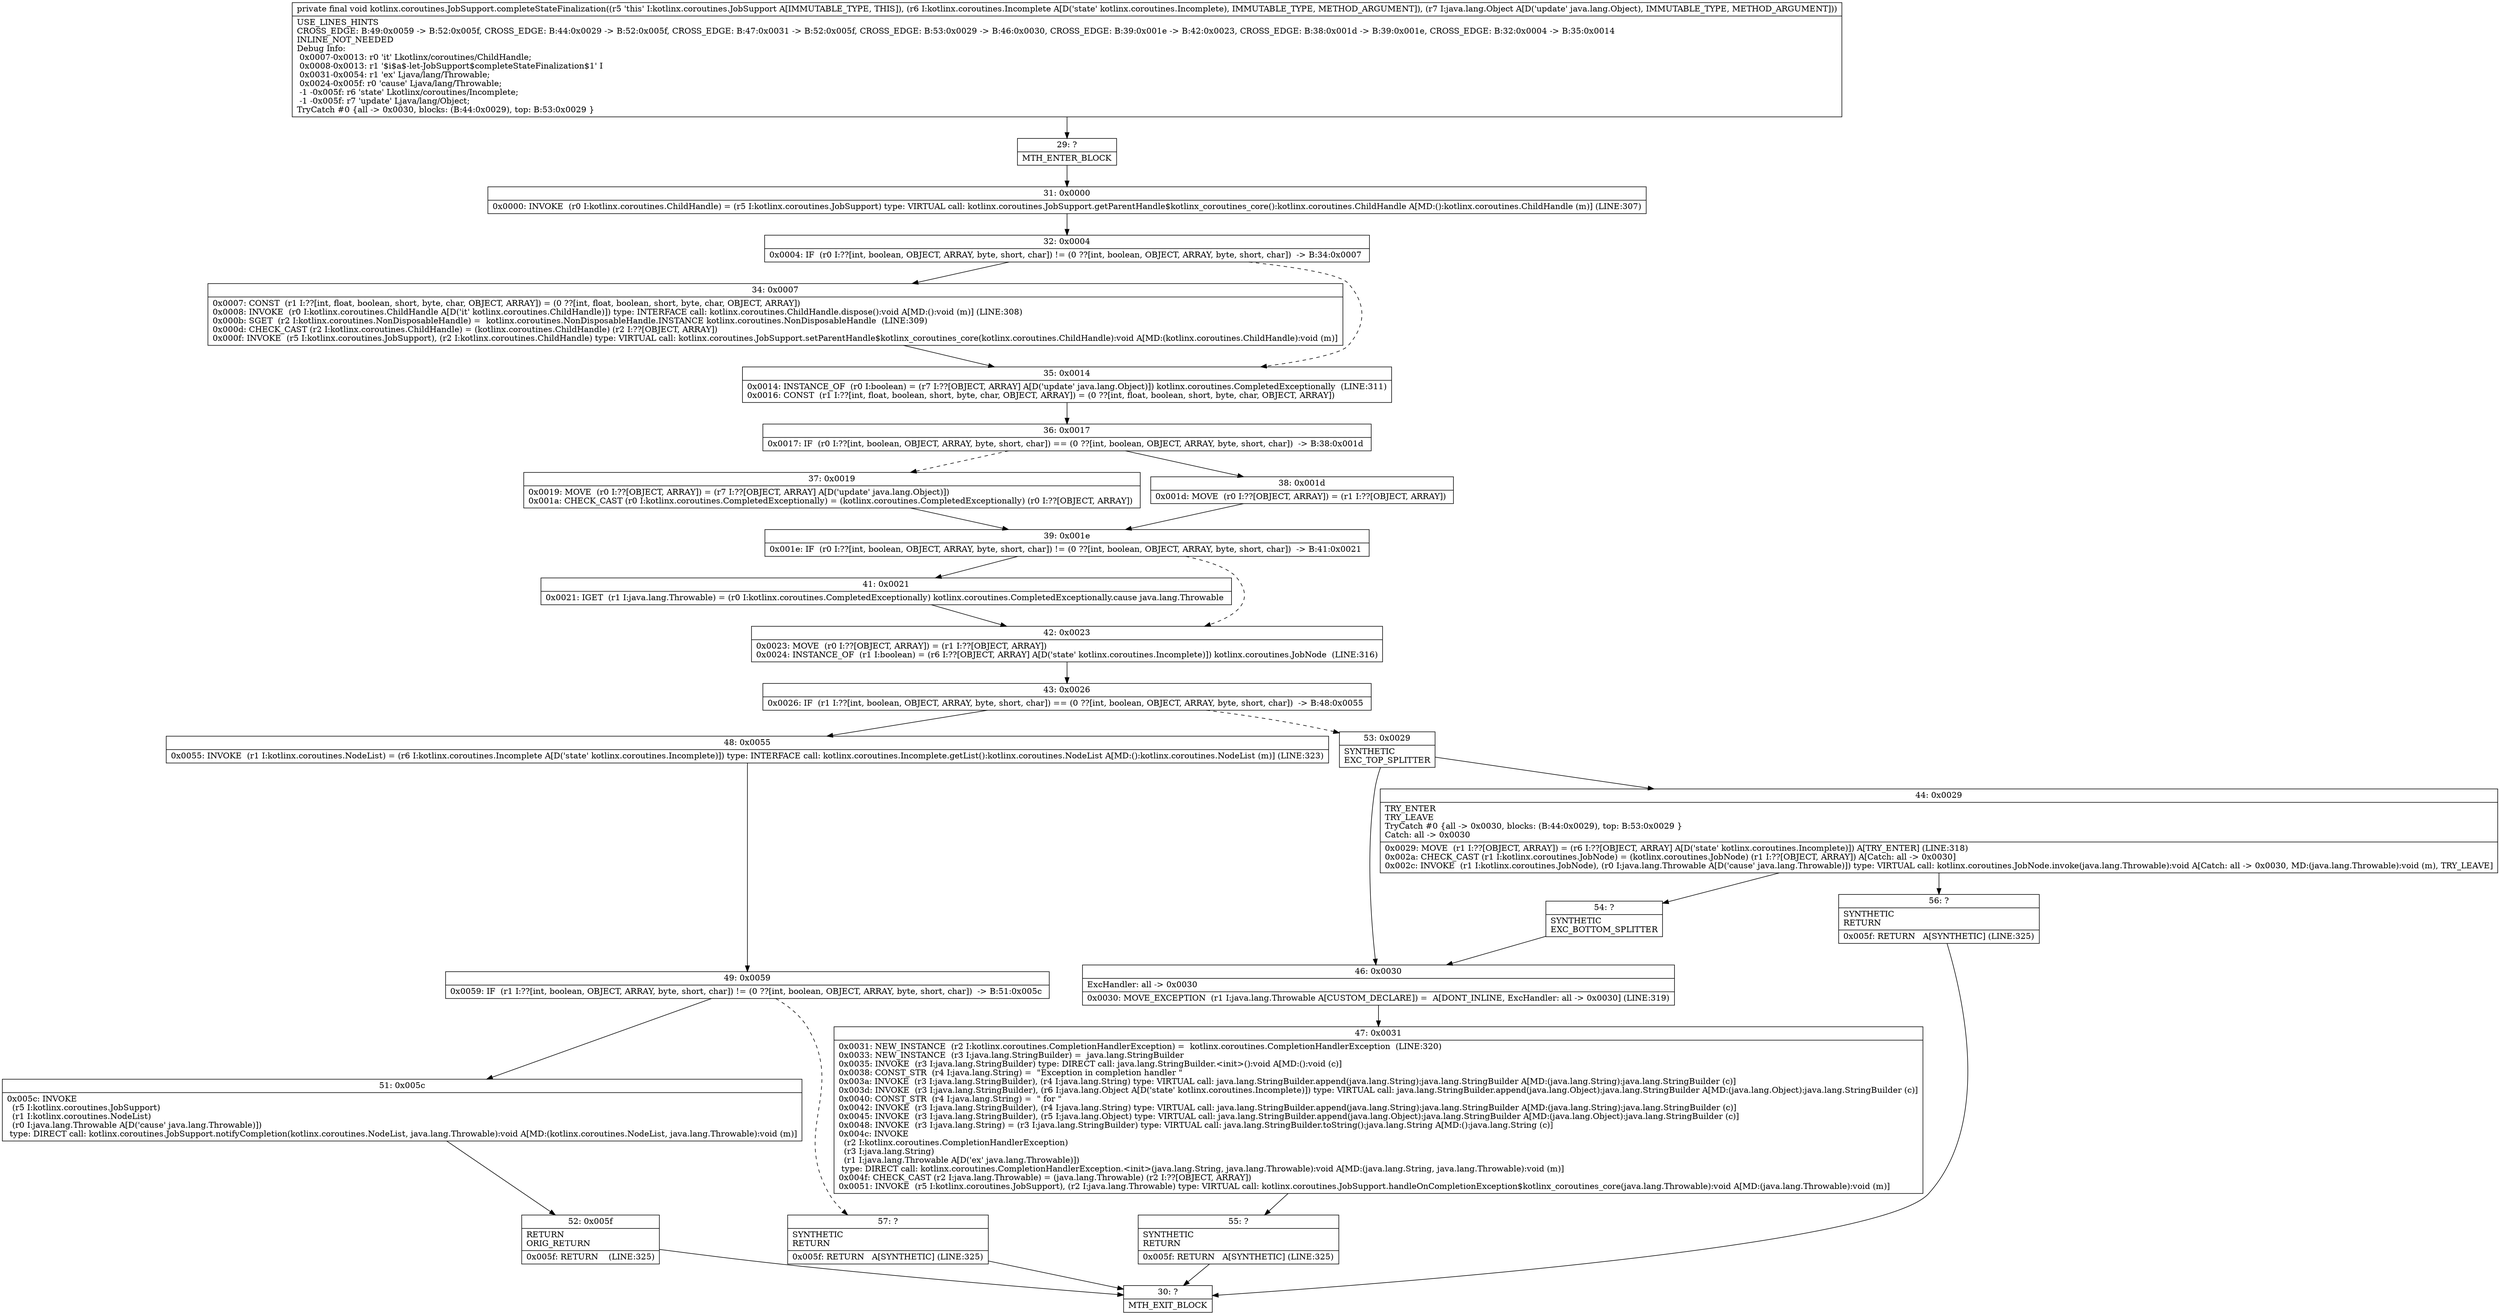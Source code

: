 digraph "CFG forkotlinx.coroutines.JobSupport.completeStateFinalization(Lkotlinx\/coroutines\/Incomplete;Ljava\/lang\/Object;)V" {
Node_29 [shape=record,label="{29\:\ ?|MTH_ENTER_BLOCK\l}"];
Node_31 [shape=record,label="{31\:\ 0x0000|0x0000: INVOKE  (r0 I:kotlinx.coroutines.ChildHandle) = (r5 I:kotlinx.coroutines.JobSupport) type: VIRTUAL call: kotlinx.coroutines.JobSupport.getParentHandle$kotlinx_coroutines_core():kotlinx.coroutines.ChildHandle A[MD:():kotlinx.coroutines.ChildHandle (m)] (LINE:307)\l}"];
Node_32 [shape=record,label="{32\:\ 0x0004|0x0004: IF  (r0 I:??[int, boolean, OBJECT, ARRAY, byte, short, char]) != (0 ??[int, boolean, OBJECT, ARRAY, byte, short, char])  \-\> B:34:0x0007 \l}"];
Node_34 [shape=record,label="{34\:\ 0x0007|0x0007: CONST  (r1 I:??[int, float, boolean, short, byte, char, OBJECT, ARRAY]) = (0 ??[int, float, boolean, short, byte, char, OBJECT, ARRAY]) \l0x0008: INVOKE  (r0 I:kotlinx.coroutines.ChildHandle A[D('it' kotlinx.coroutines.ChildHandle)]) type: INTERFACE call: kotlinx.coroutines.ChildHandle.dispose():void A[MD:():void (m)] (LINE:308)\l0x000b: SGET  (r2 I:kotlinx.coroutines.NonDisposableHandle) =  kotlinx.coroutines.NonDisposableHandle.INSTANCE kotlinx.coroutines.NonDisposableHandle  (LINE:309)\l0x000d: CHECK_CAST (r2 I:kotlinx.coroutines.ChildHandle) = (kotlinx.coroutines.ChildHandle) (r2 I:??[OBJECT, ARRAY]) \l0x000f: INVOKE  (r5 I:kotlinx.coroutines.JobSupport), (r2 I:kotlinx.coroutines.ChildHandle) type: VIRTUAL call: kotlinx.coroutines.JobSupport.setParentHandle$kotlinx_coroutines_core(kotlinx.coroutines.ChildHandle):void A[MD:(kotlinx.coroutines.ChildHandle):void (m)]\l}"];
Node_35 [shape=record,label="{35\:\ 0x0014|0x0014: INSTANCE_OF  (r0 I:boolean) = (r7 I:??[OBJECT, ARRAY] A[D('update' java.lang.Object)]) kotlinx.coroutines.CompletedExceptionally  (LINE:311)\l0x0016: CONST  (r1 I:??[int, float, boolean, short, byte, char, OBJECT, ARRAY]) = (0 ??[int, float, boolean, short, byte, char, OBJECT, ARRAY]) \l}"];
Node_36 [shape=record,label="{36\:\ 0x0017|0x0017: IF  (r0 I:??[int, boolean, OBJECT, ARRAY, byte, short, char]) == (0 ??[int, boolean, OBJECT, ARRAY, byte, short, char])  \-\> B:38:0x001d \l}"];
Node_37 [shape=record,label="{37\:\ 0x0019|0x0019: MOVE  (r0 I:??[OBJECT, ARRAY]) = (r7 I:??[OBJECT, ARRAY] A[D('update' java.lang.Object)]) \l0x001a: CHECK_CAST (r0 I:kotlinx.coroutines.CompletedExceptionally) = (kotlinx.coroutines.CompletedExceptionally) (r0 I:??[OBJECT, ARRAY]) \l}"];
Node_39 [shape=record,label="{39\:\ 0x001e|0x001e: IF  (r0 I:??[int, boolean, OBJECT, ARRAY, byte, short, char]) != (0 ??[int, boolean, OBJECT, ARRAY, byte, short, char])  \-\> B:41:0x0021 \l}"];
Node_41 [shape=record,label="{41\:\ 0x0021|0x0021: IGET  (r1 I:java.lang.Throwable) = (r0 I:kotlinx.coroutines.CompletedExceptionally) kotlinx.coroutines.CompletedExceptionally.cause java.lang.Throwable \l}"];
Node_42 [shape=record,label="{42\:\ 0x0023|0x0023: MOVE  (r0 I:??[OBJECT, ARRAY]) = (r1 I:??[OBJECT, ARRAY]) \l0x0024: INSTANCE_OF  (r1 I:boolean) = (r6 I:??[OBJECT, ARRAY] A[D('state' kotlinx.coroutines.Incomplete)]) kotlinx.coroutines.JobNode  (LINE:316)\l}"];
Node_43 [shape=record,label="{43\:\ 0x0026|0x0026: IF  (r1 I:??[int, boolean, OBJECT, ARRAY, byte, short, char]) == (0 ??[int, boolean, OBJECT, ARRAY, byte, short, char])  \-\> B:48:0x0055 \l}"];
Node_48 [shape=record,label="{48\:\ 0x0055|0x0055: INVOKE  (r1 I:kotlinx.coroutines.NodeList) = (r6 I:kotlinx.coroutines.Incomplete A[D('state' kotlinx.coroutines.Incomplete)]) type: INTERFACE call: kotlinx.coroutines.Incomplete.getList():kotlinx.coroutines.NodeList A[MD:():kotlinx.coroutines.NodeList (m)] (LINE:323)\l}"];
Node_49 [shape=record,label="{49\:\ 0x0059|0x0059: IF  (r1 I:??[int, boolean, OBJECT, ARRAY, byte, short, char]) != (0 ??[int, boolean, OBJECT, ARRAY, byte, short, char])  \-\> B:51:0x005c \l}"];
Node_51 [shape=record,label="{51\:\ 0x005c|0x005c: INVOKE  \l  (r5 I:kotlinx.coroutines.JobSupport)\l  (r1 I:kotlinx.coroutines.NodeList)\l  (r0 I:java.lang.Throwable A[D('cause' java.lang.Throwable)])\l type: DIRECT call: kotlinx.coroutines.JobSupport.notifyCompletion(kotlinx.coroutines.NodeList, java.lang.Throwable):void A[MD:(kotlinx.coroutines.NodeList, java.lang.Throwable):void (m)]\l}"];
Node_52 [shape=record,label="{52\:\ 0x005f|RETURN\lORIG_RETURN\l|0x005f: RETURN    (LINE:325)\l}"];
Node_30 [shape=record,label="{30\:\ ?|MTH_EXIT_BLOCK\l}"];
Node_57 [shape=record,label="{57\:\ ?|SYNTHETIC\lRETURN\l|0x005f: RETURN   A[SYNTHETIC] (LINE:325)\l}"];
Node_53 [shape=record,label="{53\:\ 0x0029|SYNTHETIC\lEXC_TOP_SPLITTER\l}"];
Node_44 [shape=record,label="{44\:\ 0x0029|TRY_ENTER\lTRY_LEAVE\lTryCatch #0 \{all \-\> 0x0030, blocks: (B:44:0x0029), top: B:53:0x0029 \}\lCatch: all \-\> 0x0030\l|0x0029: MOVE  (r1 I:??[OBJECT, ARRAY]) = (r6 I:??[OBJECT, ARRAY] A[D('state' kotlinx.coroutines.Incomplete)]) A[TRY_ENTER] (LINE:318)\l0x002a: CHECK_CAST (r1 I:kotlinx.coroutines.JobNode) = (kotlinx.coroutines.JobNode) (r1 I:??[OBJECT, ARRAY]) A[Catch: all \-\> 0x0030]\l0x002c: INVOKE  (r1 I:kotlinx.coroutines.JobNode), (r0 I:java.lang.Throwable A[D('cause' java.lang.Throwable)]) type: VIRTUAL call: kotlinx.coroutines.JobNode.invoke(java.lang.Throwable):void A[Catch: all \-\> 0x0030, MD:(java.lang.Throwable):void (m), TRY_LEAVE]\l}"];
Node_54 [shape=record,label="{54\:\ ?|SYNTHETIC\lEXC_BOTTOM_SPLITTER\l}"];
Node_56 [shape=record,label="{56\:\ ?|SYNTHETIC\lRETURN\l|0x005f: RETURN   A[SYNTHETIC] (LINE:325)\l}"];
Node_46 [shape=record,label="{46\:\ 0x0030|ExcHandler: all \-\> 0x0030\l|0x0030: MOVE_EXCEPTION  (r1 I:java.lang.Throwable A[CUSTOM_DECLARE]) =  A[DONT_INLINE, ExcHandler: all \-\> 0x0030] (LINE:319)\l}"];
Node_47 [shape=record,label="{47\:\ 0x0031|0x0031: NEW_INSTANCE  (r2 I:kotlinx.coroutines.CompletionHandlerException) =  kotlinx.coroutines.CompletionHandlerException  (LINE:320)\l0x0033: NEW_INSTANCE  (r3 I:java.lang.StringBuilder) =  java.lang.StringBuilder \l0x0035: INVOKE  (r3 I:java.lang.StringBuilder) type: DIRECT call: java.lang.StringBuilder.\<init\>():void A[MD:():void (c)]\l0x0038: CONST_STR  (r4 I:java.lang.String) =  \"Exception in completion handler \" \l0x003a: INVOKE  (r3 I:java.lang.StringBuilder), (r4 I:java.lang.String) type: VIRTUAL call: java.lang.StringBuilder.append(java.lang.String):java.lang.StringBuilder A[MD:(java.lang.String):java.lang.StringBuilder (c)]\l0x003d: INVOKE  (r3 I:java.lang.StringBuilder), (r6 I:java.lang.Object A[D('state' kotlinx.coroutines.Incomplete)]) type: VIRTUAL call: java.lang.StringBuilder.append(java.lang.Object):java.lang.StringBuilder A[MD:(java.lang.Object):java.lang.StringBuilder (c)]\l0x0040: CONST_STR  (r4 I:java.lang.String) =  \" for \" \l0x0042: INVOKE  (r3 I:java.lang.StringBuilder), (r4 I:java.lang.String) type: VIRTUAL call: java.lang.StringBuilder.append(java.lang.String):java.lang.StringBuilder A[MD:(java.lang.String):java.lang.StringBuilder (c)]\l0x0045: INVOKE  (r3 I:java.lang.StringBuilder), (r5 I:java.lang.Object) type: VIRTUAL call: java.lang.StringBuilder.append(java.lang.Object):java.lang.StringBuilder A[MD:(java.lang.Object):java.lang.StringBuilder (c)]\l0x0048: INVOKE  (r3 I:java.lang.String) = (r3 I:java.lang.StringBuilder) type: VIRTUAL call: java.lang.StringBuilder.toString():java.lang.String A[MD:():java.lang.String (c)]\l0x004c: INVOKE  \l  (r2 I:kotlinx.coroutines.CompletionHandlerException)\l  (r3 I:java.lang.String)\l  (r1 I:java.lang.Throwable A[D('ex' java.lang.Throwable)])\l type: DIRECT call: kotlinx.coroutines.CompletionHandlerException.\<init\>(java.lang.String, java.lang.Throwable):void A[MD:(java.lang.String, java.lang.Throwable):void (m)]\l0x004f: CHECK_CAST (r2 I:java.lang.Throwable) = (java.lang.Throwable) (r2 I:??[OBJECT, ARRAY]) \l0x0051: INVOKE  (r5 I:kotlinx.coroutines.JobSupport), (r2 I:java.lang.Throwable) type: VIRTUAL call: kotlinx.coroutines.JobSupport.handleOnCompletionException$kotlinx_coroutines_core(java.lang.Throwable):void A[MD:(java.lang.Throwable):void (m)]\l}"];
Node_55 [shape=record,label="{55\:\ ?|SYNTHETIC\lRETURN\l|0x005f: RETURN   A[SYNTHETIC] (LINE:325)\l}"];
Node_38 [shape=record,label="{38\:\ 0x001d|0x001d: MOVE  (r0 I:??[OBJECT, ARRAY]) = (r1 I:??[OBJECT, ARRAY]) \l}"];
MethodNode[shape=record,label="{private final void kotlinx.coroutines.JobSupport.completeStateFinalization((r5 'this' I:kotlinx.coroutines.JobSupport A[IMMUTABLE_TYPE, THIS]), (r6 I:kotlinx.coroutines.Incomplete A[D('state' kotlinx.coroutines.Incomplete), IMMUTABLE_TYPE, METHOD_ARGUMENT]), (r7 I:java.lang.Object A[D('update' java.lang.Object), IMMUTABLE_TYPE, METHOD_ARGUMENT]))  | USE_LINES_HINTS\lCROSS_EDGE: B:49:0x0059 \-\> B:52:0x005f, CROSS_EDGE: B:44:0x0029 \-\> B:52:0x005f, CROSS_EDGE: B:47:0x0031 \-\> B:52:0x005f, CROSS_EDGE: B:53:0x0029 \-\> B:46:0x0030, CROSS_EDGE: B:39:0x001e \-\> B:42:0x0023, CROSS_EDGE: B:38:0x001d \-\> B:39:0x001e, CROSS_EDGE: B:32:0x0004 \-\> B:35:0x0014\lINLINE_NOT_NEEDED\lDebug Info:\l  0x0007\-0x0013: r0 'it' Lkotlinx\/coroutines\/ChildHandle;\l  0x0008\-0x0013: r1 '$i$a$\-let\-JobSupport$completeStateFinalization$1' I\l  0x0031\-0x0054: r1 'ex' Ljava\/lang\/Throwable;\l  0x0024\-0x005f: r0 'cause' Ljava\/lang\/Throwable;\l  \-1 \-0x005f: r6 'state' Lkotlinx\/coroutines\/Incomplete;\l  \-1 \-0x005f: r7 'update' Ljava\/lang\/Object;\lTryCatch #0 \{all \-\> 0x0030, blocks: (B:44:0x0029), top: B:53:0x0029 \}\l}"];
MethodNode -> Node_29;Node_29 -> Node_31;
Node_31 -> Node_32;
Node_32 -> Node_34;
Node_32 -> Node_35[style=dashed];
Node_34 -> Node_35;
Node_35 -> Node_36;
Node_36 -> Node_37[style=dashed];
Node_36 -> Node_38;
Node_37 -> Node_39;
Node_39 -> Node_41;
Node_39 -> Node_42[style=dashed];
Node_41 -> Node_42;
Node_42 -> Node_43;
Node_43 -> Node_48;
Node_43 -> Node_53[style=dashed];
Node_48 -> Node_49;
Node_49 -> Node_51;
Node_49 -> Node_57[style=dashed];
Node_51 -> Node_52;
Node_52 -> Node_30;
Node_57 -> Node_30;
Node_53 -> Node_44;
Node_53 -> Node_46;
Node_44 -> Node_54;
Node_44 -> Node_56;
Node_54 -> Node_46;
Node_56 -> Node_30;
Node_46 -> Node_47;
Node_47 -> Node_55;
Node_55 -> Node_30;
Node_38 -> Node_39;
}


